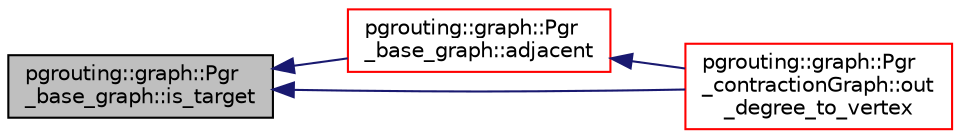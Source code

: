 digraph "pgrouting::graph::Pgr_base_graph::is_target"
{
  edge [fontname="Helvetica",fontsize="10",labelfontname="Helvetica",labelfontsize="10"];
  node [fontname="Helvetica",fontsize="10",shape=record];
  rankdir="LR";
  Node205 [label="pgrouting::graph::Pgr\l_base_graph::is_target",height=0.2,width=0.4,color="black", fillcolor="grey75", style="filled", fontcolor="black"];
  Node205 -> Node206 [dir="back",color="midnightblue",fontsize="10",style="solid",fontname="Helvetica"];
  Node206 [label="pgrouting::graph::Pgr\l_base_graph::adjacent",height=0.2,width=0.4,color="red", fillcolor="white", style="filled",URL="$classpgrouting_1_1graph_1_1Pgr__base__graph.html#a0b33ae3fd10642c323595a472b0da25b"];
  Node206 -> Node208 [dir="back",color="midnightblue",fontsize="10",style="solid",fontname="Helvetica"];
  Node208 [label="pgrouting::graph::Pgr\l_contractionGraph::out\l_degree_to_vertex",height=0.2,width=0.4,color="red", fillcolor="white", style="filled",URL="$classpgrouting_1_1graph_1_1Pgr__contractionGraph.html#ad153e012392316aefeb2f68e14934c74",tooltip="The number of edges from vertex to neighbor. "];
  Node205 -> Node208 [dir="back",color="midnightblue",fontsize="10",style="solid",fontname="Helvetica"];
}
